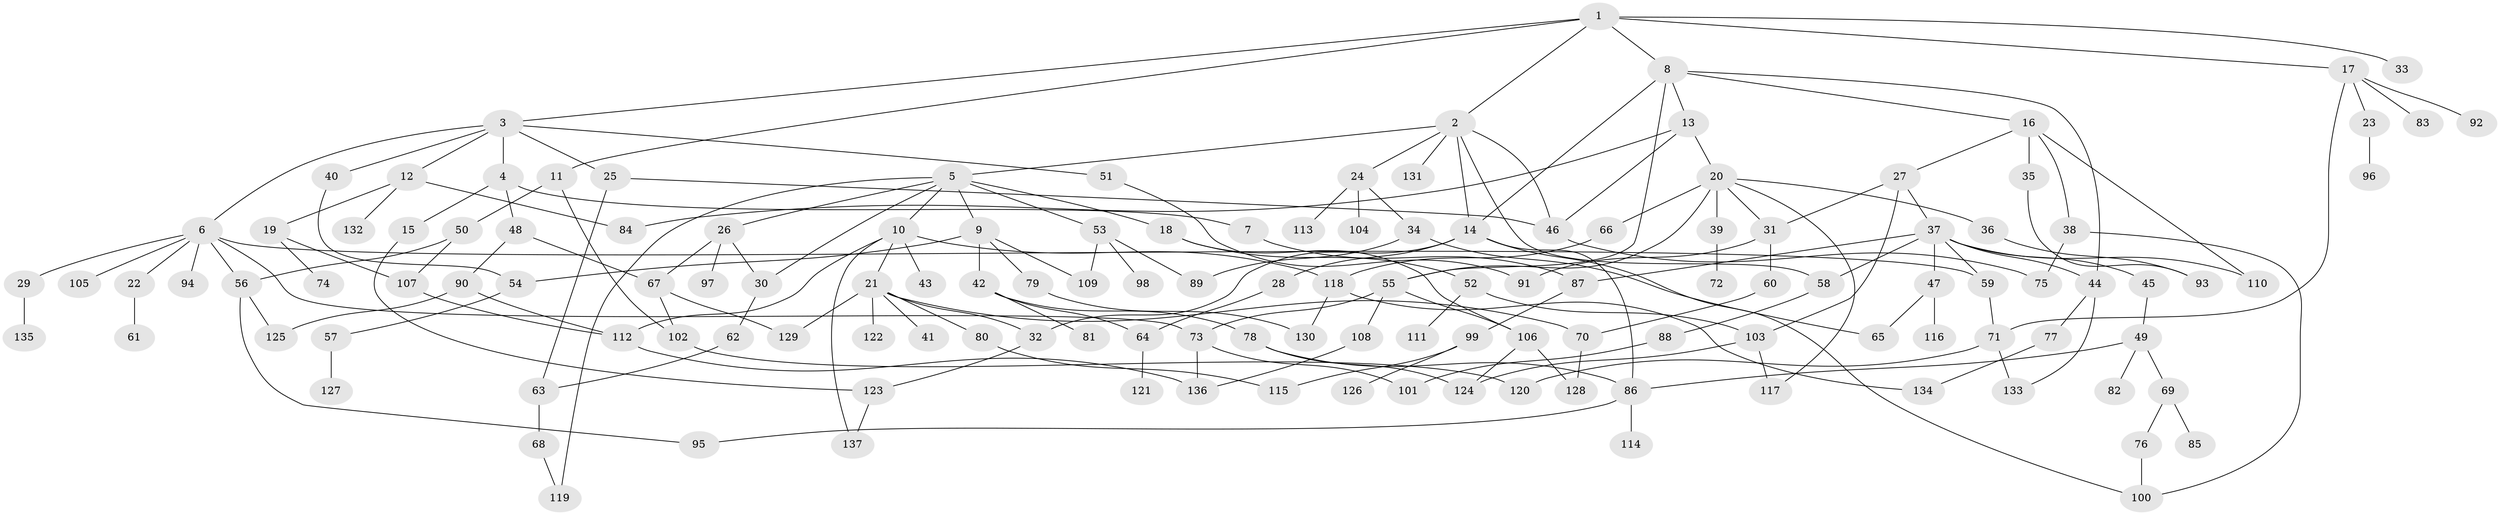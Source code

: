 // Generated by graph-tools (version 1.1) at 2025/34/03/09/25 02:34:16]
// undirected, 137 vertices, 192 edges
graph export_dot {
graph [start="1"]
  node [color=gray90,style=filled];
  1;
  2;
  3;
  4;
  5;
  6;
  7;
  8;
  9;
  10;
  11;
  12;
  13;
  14;
  15;
  16;
  17;
  18;
  19;
  20;
  21;
  22;
  23;
  24;
  25;
  26;
  27;
  28;
  29;
  30;
  31;
  32;
  33;
  34;
  35;
  36;
  37;
  38;
  39;
  40;
  41;
  42;
  43;
  44;
  45;
  46;
  47;
  48;
  49;
  50;
  51;
  52;
  53;
  54;
  55;
  56;
  57;
  58;
  59;
  60;
  61;
  62;
  63;
  64;
  65;
  66;
  67;
  68;
  69;
  70;
  71;
  72;
  73;
  74;
  75;
  76;
  77;
  78;
  79;
  80;
  81;
  82;
  83;
  84;
  85;
  86;
  87;
  88;
  89;
  90;
  91;
  92;
  93;
  94;
  95;
  96;
  97;
  98;
  99;
  100;
  101;
  102;
  103;
  104;
  105;
  106;
  107;
  108;
  109;
  110;
  111;
  112;
  113;
  114;
  115;
  116;
  117;
  118;
  119;
  120;
  121;
  122;
  123;
  124;
  125;
  126;
  127;
  128;
  129;
  130;
  131;
  132;
  133;
  134;
  135;
  136;
  137;
  1 -- 2;
  1 -- 3;
  1 -- 8;
  1 -- 11;
  1 -- 17;
  1 -- 33;
  2 -- 5;
  2 -- 14;
  2 -- 24;
  2 -- 46;
  2 -- 131;
  2 -- 58;
  3 -- 4;
  3 -- 6;
  3 -- 12;
  3 -- 25;
  3 -- 40;
  3 -- 51;
  4 -- 7;
  4 -- 15;
  4 -- 48;
  5 -- 9;
  5 -- 10;
  5 -- 18;
  5 -- 26;
  5 -- 53;
  5 -- 119;
  5 -- 30;
  6 -- 22;
  6 -- 29;
  6 -- 59;
  6 -- 73;
  6 -- 94;
  6 -- 105;
  6 -- 56;
  7 -- 87;
  8 -- 13;
  8 -- 16;
  8 -- 55;
  8 -- 14;
  8 -- 44;
  9 -- 42;
  9 -- 54;
  9 -- 79;
  9 -- 109;
  10 -- 21;
  10 -- 43;
  10 -- 112;
  10 -- 137;
  10 -- 118;
  11 -- 50;
  11 -- 102;
  12 -- 19;
  12 -- 132;
  12 -- 84;
  13 -- 20;
  13 -- 84;
  13 -- 46;
  14 -- 28;
  14 -- 32;
  14 -- 100;
  14 -- 86;
  15 -- 123;
  16 -- 27;
  16 -- 35;
  16 -- 38;
  16 -- 110;
  17 -- 23;
  17 -- 71;
  17 -- 83;
  17 -- 92;
  18 -- 52;
  18 -- 106;
  19 -- 74;
  19 -- 107;
  20 -- 31;
  20 -- 36;
  20 -- 39;
  20 -- 55;
  20 -- 66;
  20 -- 117;
  21 -- 32;
  21 -- 41;
  21 -- 70;
  21 -- 80;
  21 -- 122;
  21 -- 129;
  22 -- 61;
  23 -- 96;
  24 -- 34;
  24 -- 104;
  24 -- 113;
  25 -- 63;
  25 -- 46;
  26 -- 30;
  26 -- 97;
  26 -- 67;
  27 -- 37;
  27 -- 31;
  27 -- 103;
  28 -- 64;
  29 -- 135;
  30 -- 62;
  31 -- 60;
  31 -- 91;
  32 -- 123;
  34 -- 89;
  34 -- 65;
  35 -- 93;
  36 -- 93;
  37 -- 44;
  37 -- 45;
  37 -- 47;
  37 -- 58;
  37 -- 87;
  37 -- 110;
  37 -- 59;
  38 -- 75;
  38 -- 100;
  39 -- 72;
  40 -- 54;
  42 -- 64;
  42 -- 78;
  42 -- 81;
  44 -- 77;
  44 -- 133;
  45 -- 49;
  46 -- 75;
  47 -- 65;
  47 -- 116;
  48 -- 67;
  48 -- 90;
  49 -- 69;
  49 -- 82;
  49 -- 86;
  50 -- 56;
  50 -- 107;
  51 -- 91;
  52 -- 103;
  52 -- 111;
  53 -- 89;
  53 -- 98;
  53 -- 109;
  54 -- 57;
  55 -- 106;
  55 -- 108;
  55 -- 73;
  56 -- 95;
  56 -- 125;
  57 -- 127;
  58 -- 88;
  59 -- 71;
  60 -- 70;
  62 -- 63;
  63 -- 68;
  64 -- 121;
  66 -- 118;
  67 -- 102;
  67 -- 129;
  68 -- 119;
  69 -- 76;
  69 -- 85;
  70 -- 128;
  71 -- 133;
  71 -- 120;
  73 -- 136;
  73 -- 101;
  76 -- 100;
  77 -- 134;
  78 -- 124;
  78 -- 86;
  79 -- 130;
  80 -- 115;
  86 -- 114;
  86 -- 95;
  87 -- 99;
  88 -- 101;
  90 -- 125;
  90 -- 112;
  99 -- 126;
  99 -- 115;
  102 -- 120;
  103 -- 117;
  103 -- 124;
  106 -- 124;
  106 -- 128;
  107 -- 112;
  108 -- 136;
  112 -- 136;
  118 -- 130;
  118 -- 134;
  123 -- 137;
}
